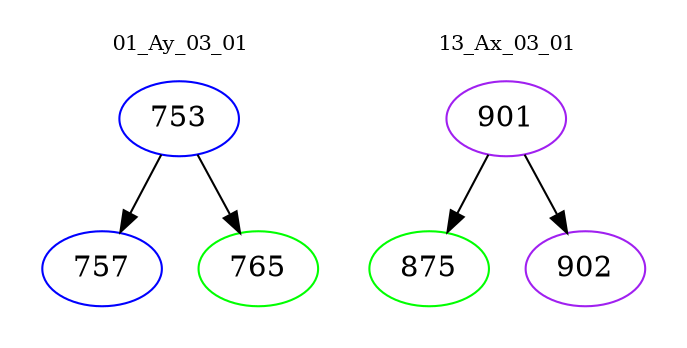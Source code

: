 digraph{
subgraph cluster_0 {
color = white
label = "01_Ay_03_01";
fontsize=10;
T0_753 [label="753", color="blue"]
T0_753 -> T0_757 [color="black"]
T0_757 [label="757", color="blue"]
T0_753 -> T0_765 [color="black"]
T0_765 [label="765", color="green"]
}
subgraph cluster_1 {
color = white
label = "13_Ax_03_01";
fontsize=10;
T1_901 [label="901", color="purple"]
T1_901 -> T1_875 [color="black"]
T1_875 [label="875", color="green"]
T1_901 -> T1_902 [color="black"]
T1_902 [label="902", color="purple"]
}
}
